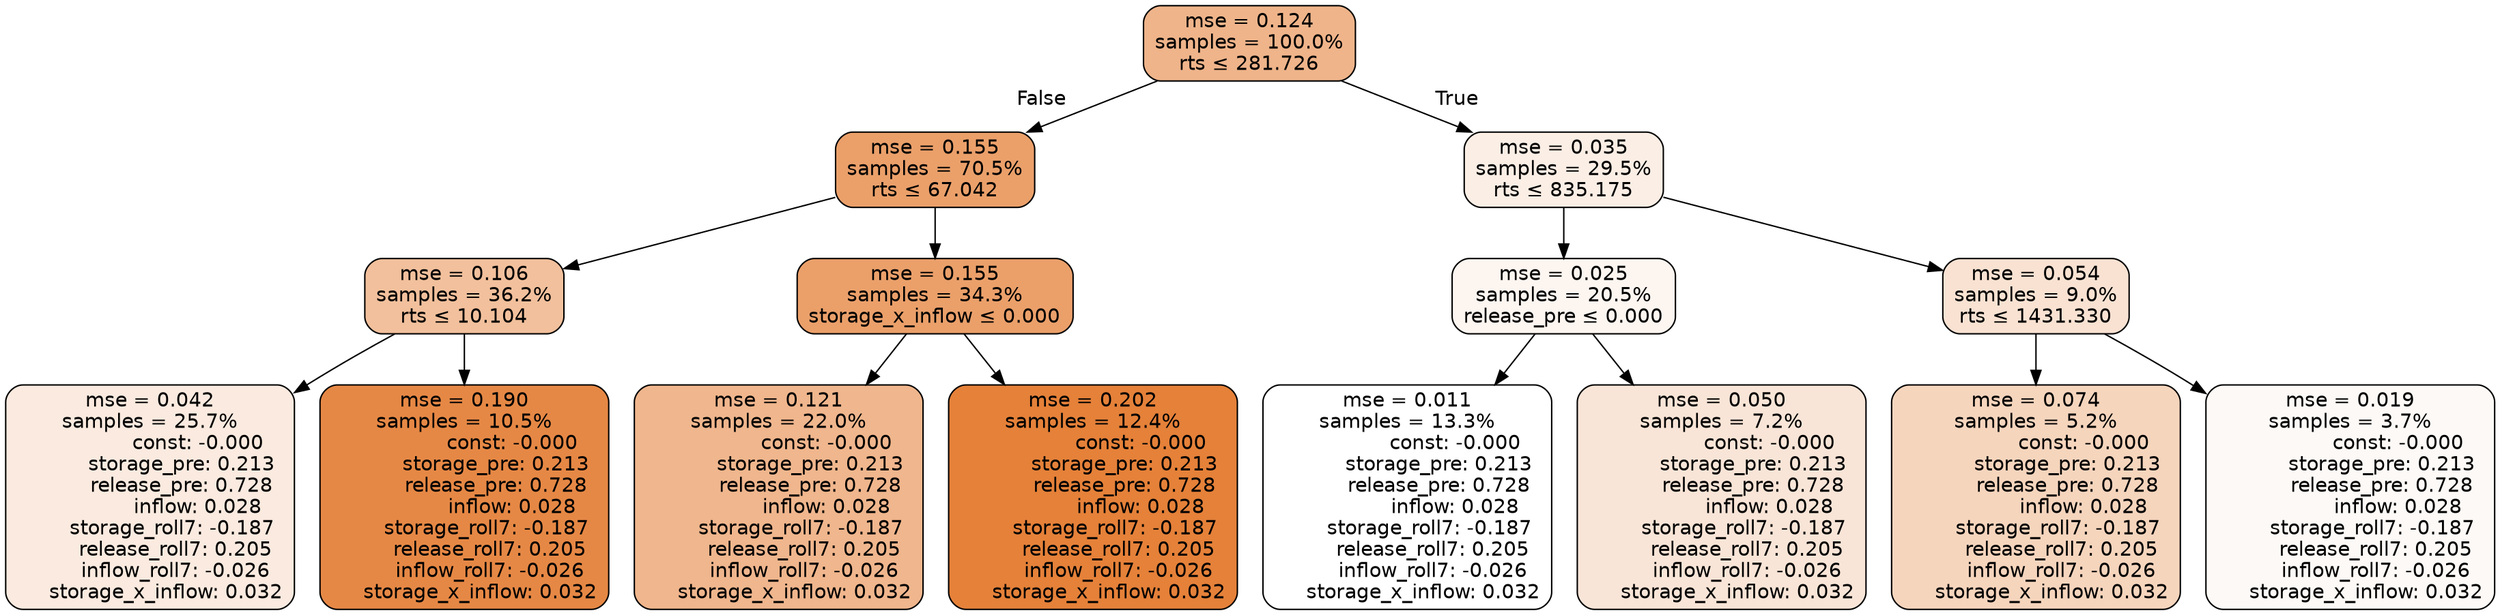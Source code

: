 digraph tree {
node [shape=rectangle, style="filled, rounded", color="black", fontname=helvetica] ;
edge [fontname=helvetica] ;
	"0" [label="mse = 0.124
samples = 100.0%
rts &le; 281.726", fillcolor="#efb48a"]
	"1" [label="mse = 0.155
samples = 70.5%
rts &le; 67.042", fillcolor="#eba06a"]
	"2" [label="mse = 0.106
samples = 36.2%
rts &le; 10.104", fillcolor="#f2c09c"]
	"3" [label="mse = 0.042
samples = 25.7%
               const: -0.000
          storage_pre: 0.213
          release_pre: 0.728
               inflow: 0.028
       storage_roll7: -0.187
        release_roll7: 0.205
        inflow_roll7: -0.026
     storage_x_inflow: 0.032", fillcolor="#faeadf"]
	"4" [label="mse = 0.190
samples = 10.5%
               const: -0.000
          storage_pre: 0.213
          release_pre: 0.728
               inflow: 0.028
       storage_roll7: -0.187
        release_roll7: 0.205
        inflow_roll7: -0.026
     storage_x_inflow: 0.032", fillcolor="#e68845"]
	"5" [label="mse = 0.155
samples = 34.3%
storage_x_inflow &le; 0.000", fillcolor="#eba06a"]
	"6" [label="mse = 0.121
samples = 22.0%
               const: -0.000
          storage_pre: 0.213
          release_pre: 0.728
               inflow: 0.028
       storage_roll7: -0.187
        release_roll7: 0.205
        inflow_roll7: -0.026
     storage_x_inflow: 0.032", fillcolor="#f0b68d"]
	"7" [label="mse = 0.202
samples = 12.4%
               const: -0.000
          storage_pre: 0.213
          release_pre: 0.728
               inflow: 0.028
       storage_roll7: -0.187
        release_roll7: 0.205
        inflow_roll7: -0.026
     storage_x_inflow: 0.032", fillcolor="#e58139"]
	"8" [label="mse = 0.035
samples = 29.5%
rts &le; 835.175", fillcolor="#fbeee5"]
	"9" [label="mse = 0.025
samples = 20.5%
release_pre &le; 0.000", fillcolor="#fdf5f0"]
	"10" [label="mse = 0.011
samples = 13.3%
               const: -0.000
          storage_pre: 0.213
          release_pre: 0.728
               inflow: 0.028
       storage_roll7: -0.187
        release_roll7: 0.205
        inflow_roll7: -0.026
     storage_x_inflow: 0.032", fillcolor="#ffffff"]
	"11" [label="mse = 0.050
samples = 7.2%
               const: -0.000
          storage_pre: 0.213
          release_pre: 0.728
               inflow: 0.028
       storage_roll7: -0.187
        release_roll7: 0.205
        inflow_roll7: -0.026
     storage_x_inflow: 0.032", fillcolor="#f9e5d7"]
	"12" [label="mse = 0.054
samples = 9.0%
rts &le; 1431.330", fillcolor="#f9e2d2"]
	"13" [label="mse = 0.074
samples = 5.2%
               const: -0.000
          storage_pre: 0.213
          release_pre: 0.728
               inflow: 0.028
       storage_roll7: -0.187
        release_roll7: 0.205
        inflow_roll7: -0.026
     storage_x_inflow: 0.032", fillcolor="#f6d5bd"]
	"14" [label="mse = 0.019
samples = 3.7%
               const: -0.000
          storage_pre: 0.213
          release_pre: 0.728
               inflow: 0.028
       storage_roll7: -0.187
        release_roll7: 0.205
        inflow_roll7: -0.026
     storage_x_inflow: 0.032", fillcolor="#fdf9f6"]

	"0" -> "1" [labeldistance=2.5, labelangle=45, headlabel="False"]
	"1" -> "2"
	"2" -> "3"
	"2" -> "4"
	"1" -> "5"
	"5" -> "6"
	"5" -> "7"
	"0" -> "8" [labeldistance=2.5, labelangle=-45, headlabel="True"]
	"8" -> "9"
	"9" -> "10"
	"9" -> "11"
	"8" -> "12"
	"12" -> "13"
	"12" -> "14"
}